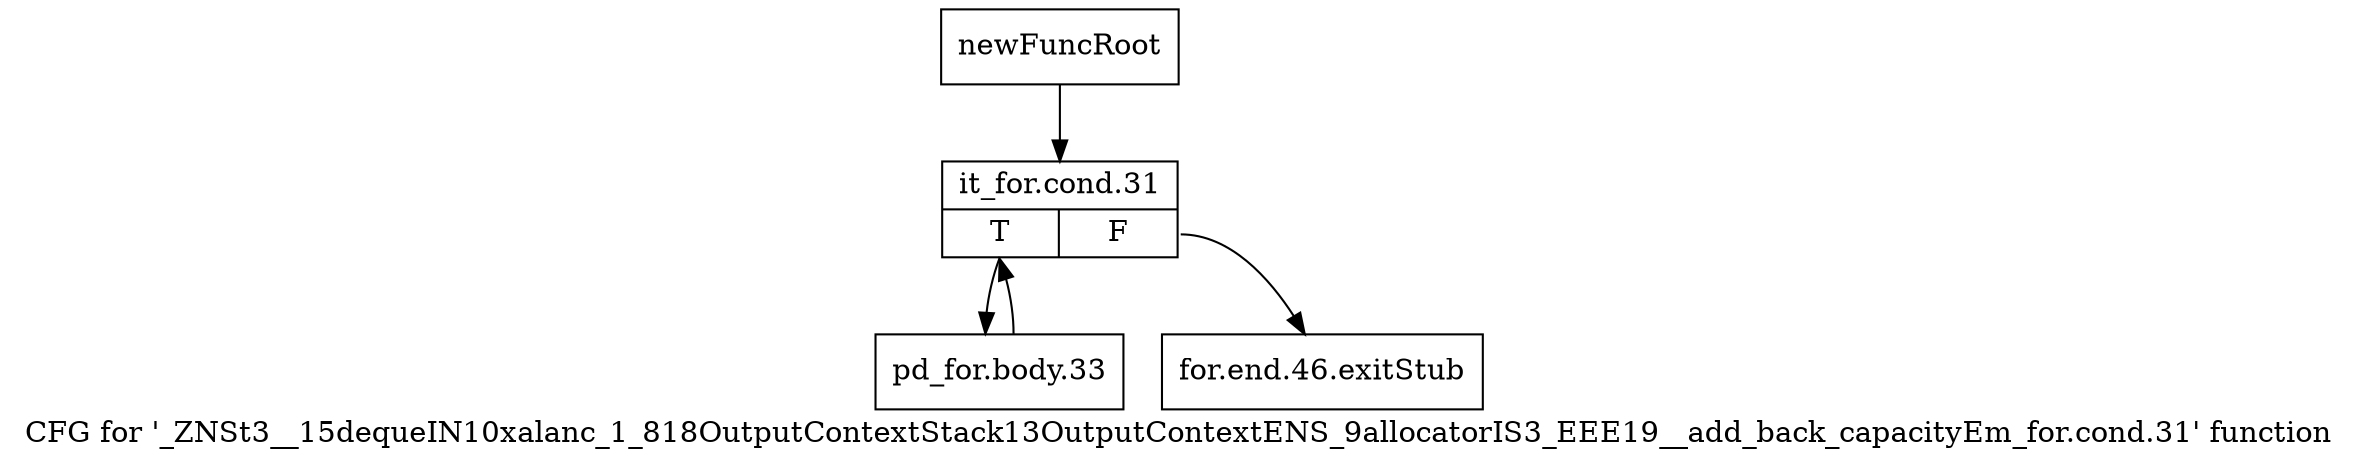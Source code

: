 digraph "CFG for '_ZNSt3__15dequeIN10xalanc_1_818OutputContextStack13OutputContextENS_9allocatorIS3_EEE19__add_back_capacityEm_for.cond.31' function" {
	label="CFG for '_ZNSt3__15dequeIN10xalanc_1_818OutputContextStack13OutputContextENS_9allocatorIS3_EEE19__add_back_capacityEm_for.cond.31' function";

	Node0x9fc0f40 [shape=record,label="{newFuncRoot}"];
	Node0x9fc0f40 -> Node0x9fc1470;
	Node0x9fc1420 [shape=record,label="{for.end.46.exitStub}"];
	Node0x9fc1470 [shape=record,label="{it_for.cond.31|{<s0>T|<s1>F}}"];
	Node0x9fc1470:s0 -> Node0x9fc14c0;
	Node0x9fc1470:s1 -> Node0x9fc1420;
	Node0x9fc14c0 [shape=record,label="{pd_for.body.33}"];
	Node0x9fc14c0 -> Node0x9fc1470;
}
